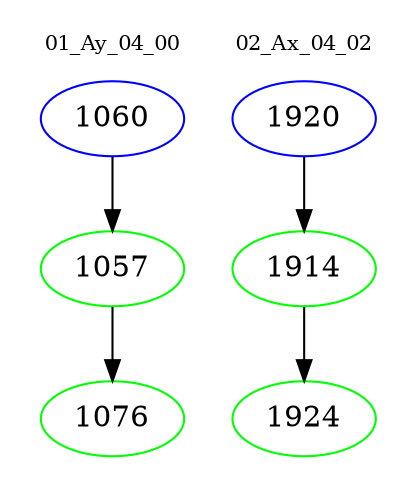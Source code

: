 digraph{
subgraph cluster_0 {
color = white
label = "01_Ay_04_00";
fontsize=10;
T0_1060 [label="1060", color="blue"]
T0_1060 -> T0_1057 [color="black"]
T0_1057 [label="1057", color="green"]
T0_1057 -> T0_1076 [color="black"]
T0_1076 [label="1076", color="green"]
}
subgraph cluster_1 {
color = white
label = "02_Ax_04_02";
fontsize=10;
T1_1920 [label="1920", color="blue"]
T1_1920 -> T1_1914 [color="black"]
T1_1914 [label="1914", color="green"]
T1_1914 -> T1_1924 [color="black"]
T1_1924 [label="1924", color="green"]
}
}

